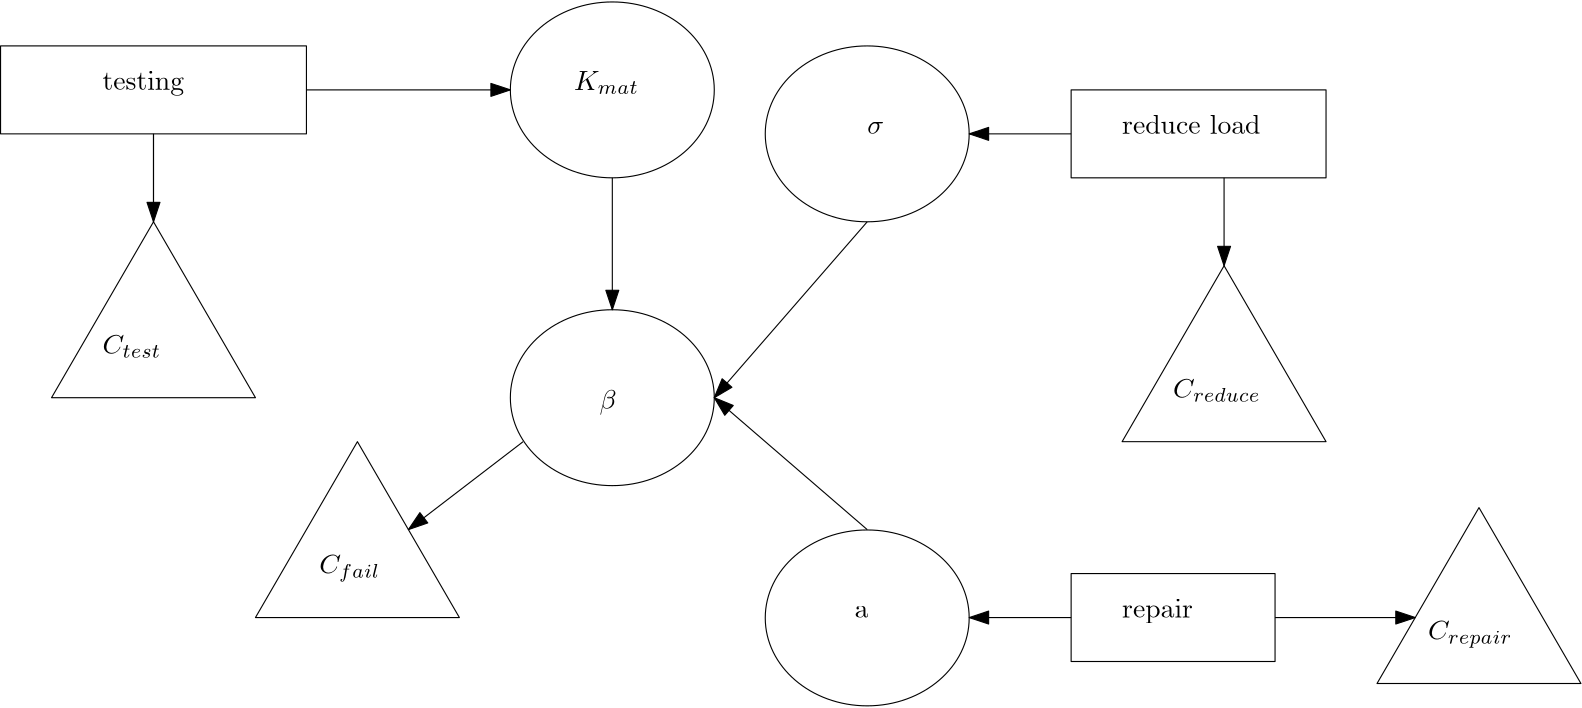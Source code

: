 <?xml version="1.0"?>
<!DOCTYPE ipe SYSTEM "ipe.dtd">
<ipe version="70218" creator="Ipe 7.2.27">
<info created="D:20231003010242" modified="D:20231003010701"/>
<ipestyle name="basic">
<symbol name="arrow/arc(spx)">
<path stroke="sym-stroke" fill="sym-stroke" pen="sym-pen">
0 0 m
-1 0.333 l
-1 -0.333 l
h
</path>
</symbol>
<symbol name="arrow/farc(spx)">
<path stroke="sym-stroke" fill="white" pen="sym-pen">
0 0 m
-1 0.333 l
-1 -0.333 l
h
</path>
</symbol>
<symbol name="arrow/ptarc(spx)">
<path stroke="sym-stroke" fill="sym-stroke" pen="sym-pen">
0 0 m
-1 0.333 l
-0.8 0 l
-1 -0.333 l
h
</path>
</symbol>
<symbol name="arrow/fptarc(spx)">
<path stroke="sym-stroke" fill="white" pen="sym-pen">
0 0 m
-1 0.333 l
-0.8 0 l
-1 -0.333 l
h
</path>
</symbol>
<symbol name="mark/circle(sx)" transformations="translations">
<path fill="sym-stroke">
0.6 0 0 0.6 0 0 e
0.4 0 0 0.4 0 0 e
</path>
</symbol>
<symbol name="mark/disk(sx)" transformations="translations">
<path fill="sym-stroke">
0.6 0 0 0.6 0 0 e
</path>
</symbol>
<symbol name="mark/fdisk(sfx)" transformations="translations">
<group>
<path fill="sym-fill">
0.5 0 0 0.5 0 0 e
</path>
<path fill="sym-stroke" fillrule="eofill">
0.6 0 0 0.6 0 0 e
0.4 0 0 0.4 0 0 e
</path>
</group>
</symbol>
<symbol name="mark/box(sx)" transformations="translations">
<path fill="sym-stroke" fillrule="eofill">
-0.6 -0.6 m
0.6 -0.6 l
0.6 0.6 l
-0.6 0.6 l
h
-0.4 -0.4 m
0.4 -0.4 l
0.4 0.4 l
-0.4 0.4 l
h
</path>
</symbol>
<symbol name="mark/square(sx)" transformations="translations">
<path fill="sym-stroke">
-0.6 -0.6 m
0.6 -0.6 l
0.6 0.6 l
-0.6 0.6 l
h
</path>
</symbol>
<symbol name="mark/fsquare(sfx)" transformations="translations">
<group>
<path fill="sym-fill">
-0.5 -0.5 m
0.5 -0.5 l
0.5 0.5 l
-0.5 0.5 l
h
</path>
<path fill="sym-stroke" fillrule="eofill">
-0.6 -0.6 m
0.6 -0.6 l
0.6 0.6 l
-0.6 0.6 l
h
-0.4 -0.4 m
0.4 -0.4 l
0.4 0.4 l
-0.4 0.4 l
h
</path>
</group>
</symbol>
<symbol name="mark/cross(sx)" transformations="translations">
<group>
<path fill="sym-stroke">
-0.43 -0.57 m
0.57 0.43 l
0.43 0.57 l
-0.57 -0.43 l
h
</path>
<path fill="sym-stroke">
-0.43 0.57 m
0.57 -0.43 l
0.43 -0.57 l
-0.57 0.43 l
h
</path>
</group>
</symbol>
<symbol name="arrow/fnormal(spx)">
<path stroke="sym-stroke" fill="white" pen="sym-pen">
0 0 m
-1 0.333 l
-1 -0.333 l
h
</path>
</symbol>
<symbol name="arrow/pointed(spx)">
<path stroke="sym-stroke" fill="sym-stroke" pen="sym-pen">
0 0 m
-1 0.333 l
-0.8 0 l
-1 -0.333 l
h
</path>
</symbol>
<symbol name="arrow/fpointed(spx)">
<path stroke="sym-stroke" fill="white" pen="sym-pen">
0 0 m
-1 0.333 l
-0.8 0 l
-1 -0.333 l
h
</path>
</symbol>
<symbol name="arrow/linear(spx)">
<path stroke="sym-stroke" pen="sym-pen">
-1 0.333 m
0 0 l
-1 -0.333 l
</path>
</symbol>
<symbol name="arrow/fdouble(spx)">
<path stroke="sym-stroke" fill="white" pen="sym-pen">
0 0 m
-1 0.333 l
-1 -0.333 l
h
-1 0 m
-2 0.333 l
-2 -0.333 l
h
</path>
</symbol>
<symbol name="arrow/double(spx)">
<path stroke="sym-stroke" fill="sym-stroke" pen="sym-pen">
0 0 m
-1 0.333 l
-1 -0.333 l
h
-1 0 m
-2 0.333 l
-2 -0.333 l
h
</path>
</symbol>
<symbol name="arrow/mid-normal(spx)">
<path stroke="sym-stroke" fill="sym-stroke" pen="sym-pen">
0.5 0 m
-0.5 0.333 l
-0.5 -0.333 l
h
</path>
</symbol>
<symbol name="arrow/mid-fnormal(spx)">
<path stroke="sym-stroke" fill="white" pen="sym-pen">
0.5 0 m
-0.5 0.333 l
-0.5 -0.333 l
h
</path>
</symbol>
<symbol name="arrow/mid-pointed(spx)">
<path stroke="sym-stroke" fill="sym-stroke" pen="sym-pen">
0.5 0 m
-0.5 0.333 l
-0.3 0 l
-0.5 -0.333 l
h
</path>
</symbol>
<symbol name="arrow/mid-fpointed(spx)">
<path stroke="sym-stroke" fill="white" pen="sym-pen">
0.5 0 m
-0.5 0.333 l
-0.3 0 l
-0.5 -0.333 l
h
</path>
</symbol>
<symbol name="arrow/mid-double(spx)">
<path stroke="sym-stroke" fill="sym-stroke" pen="sym-pen">
1 0 m
0 0.333 l
0 -0.333 l
h
0 0 m
-1 0.333 l
-1 -0.333 l
h
</path>
</symbol>
<symbol name="arrow/mid-fdouble(spx)">
<path stroke="sym-stroke" fill="white" pen="sym-pen">
1 0 m
0 0.333 l
0 -0.333 l
h
0 0 m
-1 0.333 l
-1 -0.333 l
h
</path>
</symbol>
<anglesize name="22.5 deg" value="22.5"/>
<anglesize name="30 deg" value="30"/>
<anglesize name="45 deg" value="45"/>
<anglesize name="60 deg" value="60"/>
<anglesize name="90 deg" value="90"/>
<arrowsize name="large" value="10"/>
<arrowsize name="small" value="5"/>
<arrowsize name="tiny" value="3"/>
<color name="blue" value="0 0 1"/>
<color name="brown" value="0.647 0.165 0.165"/>
<color name="darkblue" value="0 0 0.545"/>
<color name="darkcyan" value="0 0.545 0.545"/>
<color name="darkgray" value="0.663"/>
<color name="darkgreen" value="0 0.392 0"/>
<color name="darkmagenta" value="0.545 0 0.545"/>
<color name="darkorange" value="1 0.549 0"/>
<color name="darkred" value="0.545 0 0"/>
<color name="gold" value="1 0.843 0"/>
<color name="gray" value="0.745"/>
<color name="green" value="0 1 0"/>
<color name="lightblue" value="0.678 0.847 0.902"/>
<color name="lightcyan" value="0.878 1 1"/>
<color name="lightgray" value="0.827"/>
<color name="lightgreen" value="0.565 0.933 0.565"/>
<color name="lightyellow" value="1 1 0.878"/>
<color name="navy" value="0 0 0.502"/>
<color name="orange" value="1 0.647 0"/>
<color name="pink" value="1 0.753 0.796"/>
<color name="purple" value="0.627 0.125 0.941"/>
<color name="red" value="1 0 0"/>
<color name="seagreen" value="0.18 0.545 0.341"/>
<color name="turquoise" value="0.251 0.878 0.816"/>
<color name="violet" value="0.933 0.51 0.933"/>
<color name="yellow" value="1 1 0"/>
<dashstyle name="dash dot dotted" value="[4 2 1 2 1 2] 0"/>
<dashstyle name="dash dotted" value="[4 2 1 2] 0"/>
<dashstyle name="dashed" value="[4] 0"/>
<dashstyle name="dotted" value="[1 3] 0"/>
<gridsize name="10 pts (~3.5 mm)" value="10"/>
<gridsize name="14 pts (~5 mm)" value="14"/>
<gridsize name="16 pts (~6 mm)" value="16"/>
<gridsize name="20 pts (~7 mm)" value="20"/>
<gridsize name="28 pts (~10 mm)" value="28"/>
<gridsize name="32 pts (~12 mm)" value="32"/>
<gridsize name="4 pts" value="4"/>
<gridsize name="56 pts (~20 mm)" value="56"/>
<gridsize name="8 pts (~3 mm)" value="8"/>
<opacity name="10%" value="0.1"/>
<opacity name="30%" value="0.3"/>
<opacity name="50%" value="0.5"/>
<opacity name="75%" value="0.75"/>
<pen name="fat" value="1.2"/>
<pen name="heavier" value="0.8"/>
<pen name="ultrafat" value="2"/>
<symbolsize name="large" value="5"/>
<symbolsize name="small" value="2"/>
<symbolsize name="tiny" value="1.1"/>
<textsize name="Huge" value="\Huge"/>
<textsize name="LARGE" value="\LARGE"/>
<textsize name="Large" value="\Large"/>
<textsize name="footnote" value="\footnotesize"/>
<textsize name="huge" value="\huge"/>
<textsize name="large" value="\large"/>
<textsize name="script" value="\scriptsize"/>
<textsize name="small" value="\small"/>
<textsize name="tiny" value="\tiny"/>
<textstyle name="center" begin="\begin{center}" end="\end{center}"/>
<textstyle name="item" begin="\begin{itemize}\item{}" end="\end{itemize}"/>
<textstyle name="itemize" begin="\begin{itemize}" end="\end{itemize}"/>
<tiling name="falling" angle="-60" step="4" width="1"/>
<tiling name="rising" angle="30" step="4" width="1"/>
</ipestyle>
<page>
<layer name="alpha"/>
<view layers="alpha" active="alpha"/>
<text layer="alpha" matrix="1.14705 0 0 0.989362 -39.0583 -13.617" transformations="translations" pos="96 832" stroke="black" type="label" width="0" height="0" depth="0" valign="baseline"></text>
<path matrix="0.983184 0 0 0.989362 -31.1928 -13.617" stroke="black">
48 832 m
48 800 l
160 800 l
160 832 l
h
</path>
<path matrix="1.14705 0 0 0.989362 -295.997 -76.9362" stroke="black">
320 832 m
288 768 l
352 768 l
352 768 l
352 768 l
h
</path>
<text matrix="1.14705 0 0 0.989362 -295.997 -76.9362" transformations="translations" pos="304 784" stroke="black" type="label" width="21.178" height="6.812" depth="1.49" valign="baseline">$C_{test}$</text>
<text matrix="1.14705 0 0 0.989362 -39.0583 -13.617" transformations="translations" pos="80 816" stroke="black" type="label" width="29.39" height="6.661" depth="1.93" valign="baseline">testing</text>
<path matrix="1.14705 0 0 0.989362 -39.0583 -13.617" stroke="black">
96 800 m
96 768
96 768 c
</path>
<path matrix="1.14705 0 0 0.989362 -39.0583 -13.617" stroke="black" arrow="normal/normal">
96 800 m
96 768 l
</path>
<text matrix="1.14705 0 0 0.989362 -34.4701 -13.617" transformations="translations" pos="224 816" stroke="black" type="label" width="23.36" height="6.812" depth="1.49" valign="baseline">$K_{mat}$</text>
<path matrix="1.14705 0 0 0.989362 -39.0583 -13.617" stroke="black" arrow="normal/normal">
144 816 m
208 816 l
</path>
<path matrix="1.14705 0 0 0.989362 -39.0583 -13.617" stroke="black">
32 0 0 32 240 816 e
</path>
<path matrix="1.14705 0 0 0.989362 52.7055 -29.4468" stroke="black">
32 0 0 32 240 816 e
</path>
<text matrix="1.14705 0 0 0.989362 16 -13.617" transformations="translations" pos="272 800" stroke="black" type="label" width="6.05" height="4.289" depth="0" valign="baseline">$\sigma$</text>
<path matrix="1.14705 0 0 0.989362 52.7055 -203.705" stroke="black">
32 0 0 32 240 816 e
</path>
<text matrix="1.14705 0 0 0.989362 -98.7048 -187.745" transformations="translations" pos="368 800" stroke="black" type="label" width="4.981" height="4.289" depth="0" valign="baseline">a</text>
<path matrix="1.14705 0 0 0.989362 -39.0583 -124.426" stroke="black">
32 0 0 32 240 816 e
</path>
<text matrix="1.14705 0 0 0.989362 -6.94096 -1.74468" transformations="translations" pos="208 688" stroke="black" type="label" width="6.161" height="6.926" depth="1.93" valign="baseline">$\beta$</text>
<text matrix="1.14705 0 0 0.989362 -2.35277 2.21277" transformations="translations" pos="304 688" stroke="black" type="label" width="0" height="0" depth="0" valign="baseline"></text>
<path matrix="1.14705 0 0 0.989362 -2.35277 2.21277" stroke="black" arrow="normal/normal">
208 768 m
208 720 l
</path>
<path matrix="1.14705 0 0 0.989362 -2.35277 2.21277" stroke="black" arrow="normal/normal">
288 640 m
240 688 l
</path>
<path matrix="1.14705 0 0 0.989362 -2.35277 2.21277" stroke="black" arrow="normal/normal">
288 752 m
240 688 l
</path>
<path matrix="1.14705 0 0 0.659574 -2.35277 255.489" stroke="black">
352 816 m
352 768 l
432 768 l
432 816 l
h
</path>
<text matrix="1.14705 0 0 0.989362 -2.35277 -13.617" transformations="translations" pos="368 800" stroke="black" type="label" width="49.841" height="6.918" depth="0" valign="baseline">reduce load</text>
<path matrix="1.14705 0 0 0.989362 -2.35277 2.21277" stroke="black" arrow="normal/normal">
352 784 m
320 784 l
</path>
<path matrix="0.917638 0 0 0.989362 78.3994 2.21277" stroke="black">
352 624 m
352 592 l
432 592 l
432 624 l
h
</path>
<text matrix="1.14705 0 0 0.989362 -2.35277 2.21277" transformations="translations" pos="368 608" stroke="black" type="label" width="25.515" height="6.661" depth="1.93" valign="baseline">repair</text>
<path matrix="1.14705 0 0 0.989362 -2.35277 2.21277" stroke="black" arrow="normal/normal">
352 608 m
320 608 l
</path>
<path matrix="1.14705 0 0 0.989362 181.175 -179.83" stroke="black">
320 832 m
288 768 l
352 768 l
352 768 l
352 768 l
h
</path>
<path matrix="1.14705 0 0 0.989362 89.4111 -92.766" stroke="black">
320 832 m
288 768 l
352 768 l
352 768 l
352 768 l
h
</path>
<text matrix="1.14705 0 0 0.989362 -2.35277 2.21277" transformations="translations" pos="384 688" stroke="black" type="label" width="31.51" height="6.812" depth="1.49" valign="baseline">$C_{reduce}$</text>
<path matrix="1.14705 0 0 0.989362 -2.35277 2.21277" stroke="black" arrow="normal/normal">
400 768 m
400 736 l
</path>
<text matrix="1.14705 0 0 0.989362 107.764 89.2766" transformations="translations" pos="368 512" stroke="black" type="label" width="30.473" height="6.808" depth="2.85" valign="baseline">$C_{repair}$</text>
<path matrix="1.14705 0 0 0.989362 -222.586 -156.085" stroke="black">
320 832 m
288 768 l
352 768 l
352 768 l
352 768 l
h
</path>
<text matrix="1.14705 0 0 0.989362 -2.35277 2.21277" transformations="translations" pos="116 624" stroke="black" type="label" width="21.985" height="6.808" depth="2.85" valign="baseline">$C_{fail}$</text>
<path matrix="1.14705 0 0 0.989362 -2.35277 2.21277" stroke="black" arrow="normal/normal">
180 672 m
144 640 l
</path>
<path matrix="1.14705 0 0 0.989362 -2.35277 2.21277" stroke="black" arrow="normal/normal">
416 608 m
460 608 l
</path>
</page>
</ipe>
